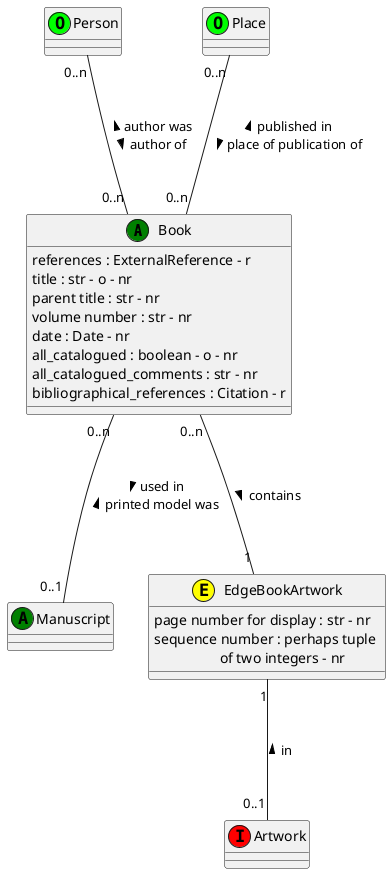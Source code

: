 @startuml Book 
class Book <<(A,Green)>>
Book : references : ExternalReference - r
Book : title : str - o - nr
Book : parent title : str - nr
Book : volume number : str - nr
Book : date : Date - nr
Book : all_catalogued : boolean - o - nr
Book : all_catalogued_comments : str - nr
Book : bibliographical_references : Citation - r

class Person <<(O,lime)>>

class Place <<(O,Lime)>>

class Manuscript <<(A,Green)>>

class EdgeBookArtwork <<(E,Yellow)>>
EdgeBookArtwork : page number for display : str - nr
EdgeBookArtwork : sequence number : perhaps tuple \n                  of two integers - nr

class Artwork <<(I,Red)>>

Place "0..n" --- "0..n" Book : < published in  \n place of publication of >

Person "0..n" --- "0..n" Book : < author was  \n author of >

Book "0..n" --- "0..1" Manuscript : > used in  \n printed model was <

Book "0..n" --- "1" EdgeBookArtwork : contains > 
EdgeBookArtwork "1" --- "0..1" Artwork : in <

@enduml 
